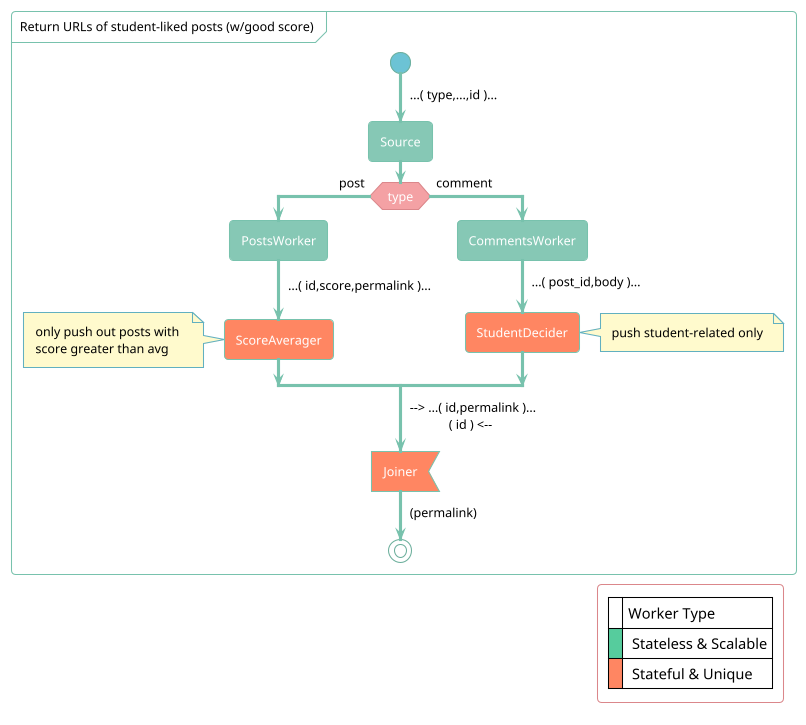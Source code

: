 @startuml
!theme minty

skinparam PartitionFontColor black
skinparam LegendFontColor black
skinparam ArrowFontColor black
skinparam NoteBackgroundColor lemonchiffon
skinparam NoteFontColor black
skinparam legendbackgroundcolor transparent

skinparam ArrowFontColor black
skinparam NoteBackgroundColor lemonchiffon
skinparam NoteFontColor black
skinparam ConditionEndStyle hline

partition "Return URLs of student-liked posts (w/good score)" {
  start
  -> ...( type,...,id )...;
  :Source;
  if (type) then (post)
    :PostsWorker;
    -> ...( id,score,permalink )...;
    #ff8662 :ScoreAverager; 
    note left
      only push out posts with 
      score greater than avg
    endnote
  else (comment)
    :CommentsWorker;
    -> ...( post_id,body )...;
   #ff8662 :StudentDecider;
    note right
      push student-related only
    endnote
  endif
    -> --> ...( id,permalink )... \n            ( id ) <--;
  #ff8662 :Joiner<
  -> (permalink);
  stop

  legend bottom right
      |= |Worker Type|
      |<#56cc9d>| Stateless & Scalable|
      |<#ff8662>| Stateful & Unique|
  endlegend
}

@enduml

